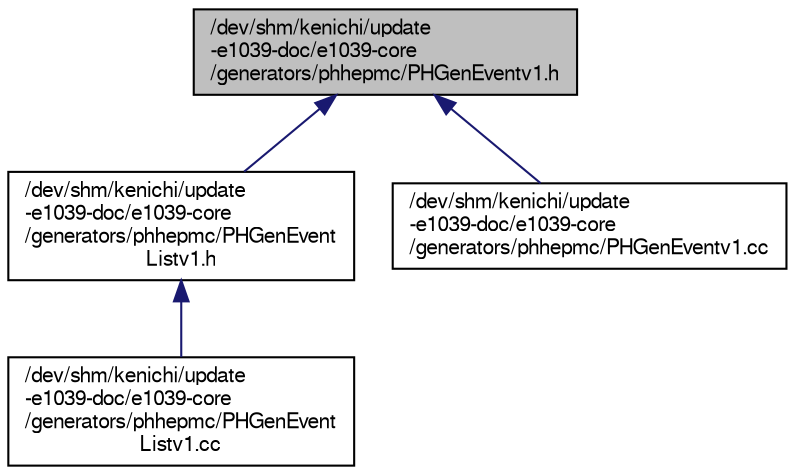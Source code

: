 digraph "/dev/shm/kenichi/update-e1039-doc/e1039-core/generators/phhepmc/PHGenEventv1.h"
{
  bgcolor="transparent";
  edge [fontname="FreeSans",fontsize="10",labelfontname="FreeSans",labelfontsize="10"];
  node [fontname="FreeSans",fontsize="10",shape=record];
  Node1 [label="/dev/shm/kenichi/update\l-e1039-doc/e1039-core\l/generators/phhepmc/PHGenEventv1.h",height=0.2,width=0.4,color="black", fillcolor="grey75", style="filled" fontcolor="black"];
  Node1 -> Node2 [dir="back",color="midnightblue",fontsize="10",style="solid",fontname="FreeSans"];
  Node2 [label="/dev/shm/kenichi/update\l-e1039-doc/e1039-core\l/generators/phhepmc/PHGenEvent\lListv1.h",height=0.2,width=0.4,color="black",URL="$d4/d7e/PHGenEventListv1_8h.html"];
  Node2 -> Node3 [dir="back",color="midnightblue",fontsize="10",style="solid",fontname="FreeSans"];
  Node3 [label="/dev/shm/kenichi/update\l-e1039-doc/e1039-core\l/generators/phhepmc/PHGenEvent\lListv1.cc",height=0.2,width=0.4,color="black",URL="$d5/d32/PHGenEventListv1_8cc.html"];
  Node1 -> Node4 [dir="back",color="midnightblue",fontsize="10",style="solid",fontname="FreeSans"];
  Node4 [label="/dev/shm/kenichi/update\l-e1039-doc/e1039-core\l/generators/phhepmc/PHGenEventv1.cc",height=0.2,width=0.4,color="black",URL="$d4/d1e/PHGenEventv1_8cc.html"];
}

